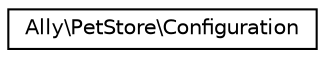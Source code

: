 digraph "Graphical Class Hierarchy"
{
 // INTERACTIVE_SVG=YES
  edge [fontname="Helvetica",fontsize="10",labelfontname="Helvetica",labelfontsize="10"];
  node [fontname="Helvetica",fontsize="10",shape=record];
  rankdir="LR";
  Node0 [label="Ally\\PetStore\\Configuration",height=0.2,width=0.4,color="black", fillcolor="white", style="filled",URL="$dc/d88/class_ally_1_1_pet_store_1_1_configuration.html"];
}
